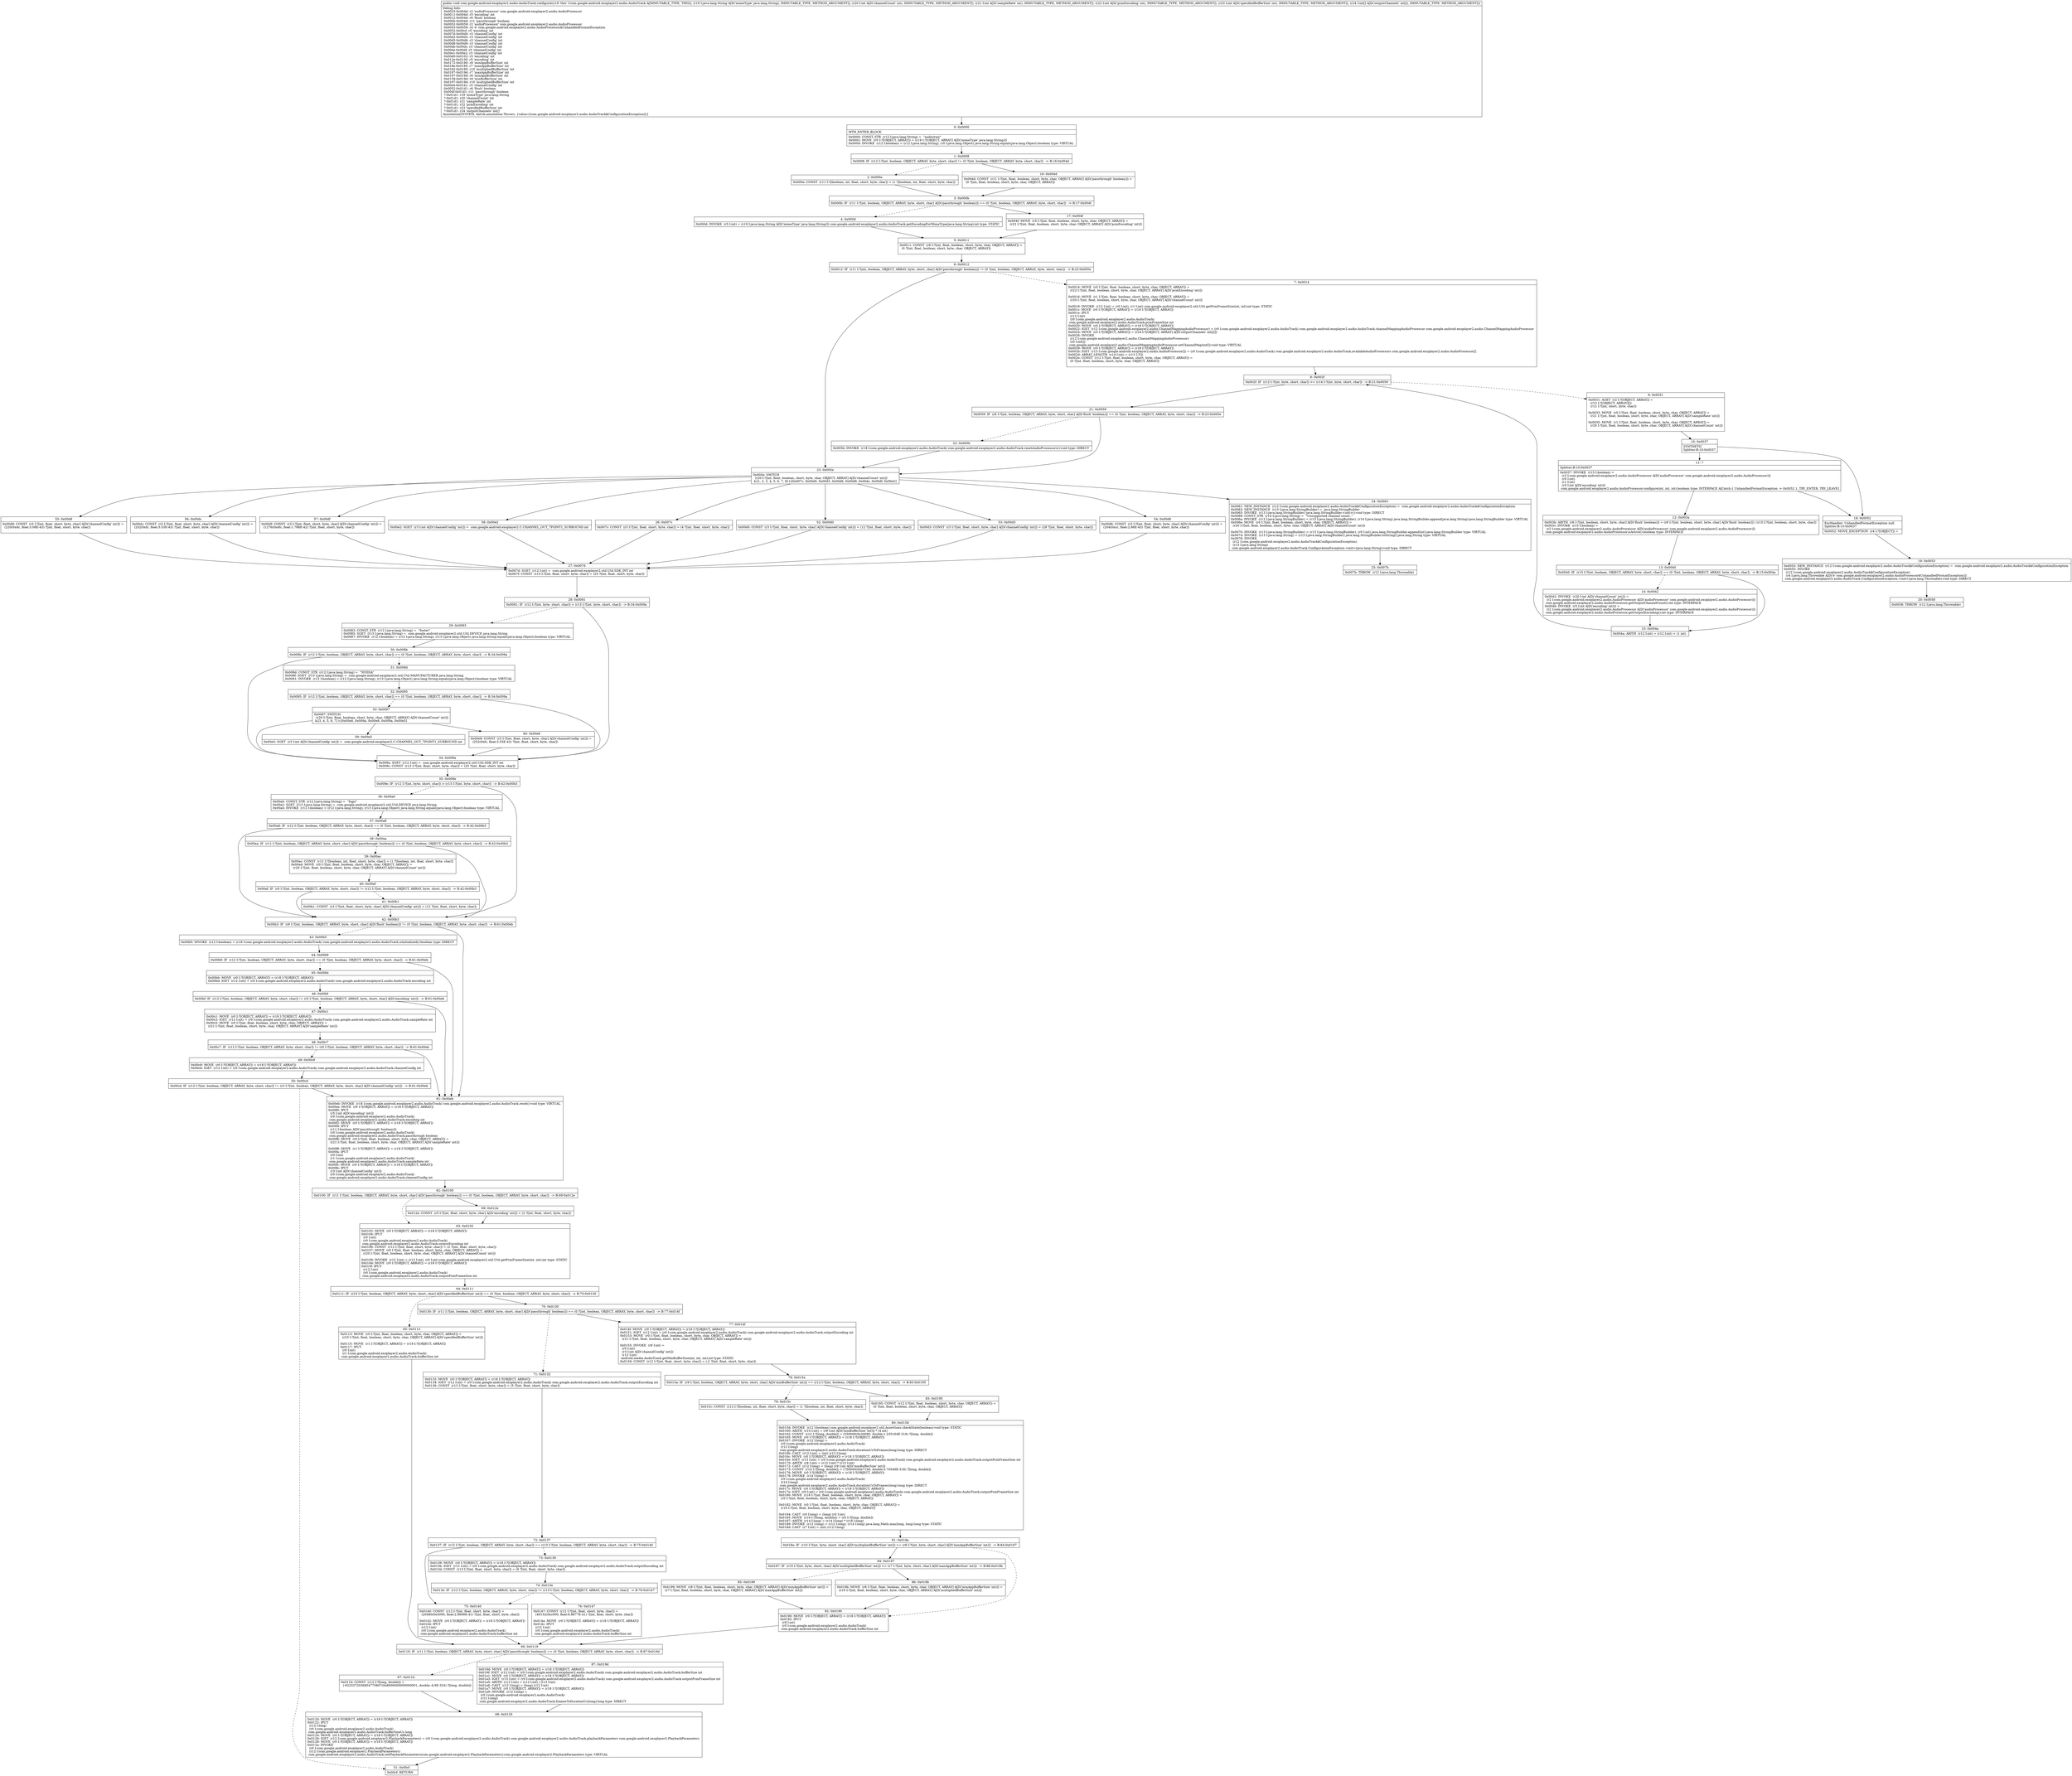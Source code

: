 digraph "CFG forcom.google.android.exoplayer2.audio.AudioTrack.configure(Ljava\/lang\/String;IIII[I)V" {
Node_0 [shape=record,label="{0\:\ 0x0000|MTH_ENTER_BLOCK\l|0x0000: CONST_STR  (r12 I:java.lang.String) =  \"audio\/raw\" \l0x0002: MOVE  (r0 I:?[OBJECT, ARRAY]) = (r19 I:?[OBJECT, ARRAY] A[D('mimeType' java.lang.String)]) \l0x0004: INVOKE  (r12 I:boolean) = (r12 I:java.lang.String), (r0 I:java.lang.Object) java.lang.String.equals(java.lang.Object):boolean type: VIRTUAL \l}"];
Node_1 [shape=record,label="{1\:\ 0x0008|0x0008: IF  (r12 I:?[int, boolean, OBJECT, ARRAY, byte, short, char]) != (0 ?[int, boolean, OBJECT, ARRAY, byte, short, char])  \-\> B:16:0x004d \l}"];
Node_2 [shape=record,label="{2\:\ 0x000a|0x000a: CONST  (r11 I:?[boolean, int, float, short, byte, char]) = (1 ?[boolean, int, float, short, byte, char]) \l}"];
Node_3 [shape=record,label="{3\:\ 0x000b|0x000b: IF  (r11 I:?[int, boolean, OBJECT, ARRAY, byte, short, char] A[D('passthrough' boolean)]) == (0 ?[int, boolean, OBJECT, ARRAY, byte, short, char])  \-\> B:17:0x004f \l}"];
Node_4 [shape=record,label="{4\:\ 0x000d|0x000d: INVOKE  (r5 I:int) = (r19 I:java.lang.String A[D('mimeType' java.lang.String)]) com.google.android.exoplayer2.audio.AudioTrack.getEncodingForMimeType(java.lang.String):int type: STATIC \l}"];
Node_5 [shape=record,label="{5\:\ 0x0011|0x0011: CONST  (r6 I:?[int, float, boolean, short, byte, char, OBJECT, ARRAY]) = \l  (0 ?[int, float, boolean, short, byte, char, OBJECT, ARRAY])\l \l}"];
Node_6 [shape=record,label="{6\:\ 0x0012|0x0012: IF  (r11 I:?[int, boolean, OBJECT, ARRAY, byte, short, char] A[D('passthrough' boolean)]) != (0 ?[int, boolean, OBJECT, ARRAY, byte, short, char])  \-\> B:23:0x005e \l}"];
Node_7 [shape=record,label="{7\:\ 0x0014|0x0014: MOVE  (r0 I:?[int, float, boolean, short, byte, char, OBJECT, ARRAY]) = \l  (r22 I:?[int, float, boolean, short, byte, char, OBJECT, ARRAY] A[D('pcmEncoding' int)])\l \l0x0016: MOVE  (r1 I:?[int, float, boolean, short, byte, char, OBJECT, ARRAY]) = \l  (r20 I:?[int, float, boolean, short, byte, char, OBJECT, ARRAY] A[D('channelCount' int)])\l \l0x0018: INVOKE  (r12 I:int) = (r0 I:int), (r1 I:int) com.google.android.exoplayer2.util.Util.getPcmFrameSize(int, int):int type: STATIC \l0x001c: MOVE  (r0 I:?[OBJECT, ARRAY]) = (r18 I:?[OBJECT, ARRAY]) \l0x001e: IPUT  \l  (r12 I:int)\l  (r0 I:com.google.android.exoplayer2.audio.AudioTrack)\l com.google.android.exoplayer2.audio.AudioTrack.pcmFrameSize int \l0x0020: MOVE  (r0 I:?[OBJECT, ARRAY]) = (r18 I:?[OBJECT, ARRAY]) \l0x0022: IGET  (r12 I:com.google.android.exoplayer2.audio.ChannelMappingAudioProcessor) = (r0 I:com.google.android.exoplayer2.audio.AudioTrack) com.google.android.exoplayer2.audio.AudioTrack.channelMappingAudioProcessor com.google.android.exoplayer2.audio.ChannelMappingAudioProcessor \l0x0024: MOVE  (r0 I:?[OBJECT, ARRAY]) = (r24 I:?[OBJECT, ARRAY] A[D('outputChannels' int[])]) \l0x0026: INVOKE  \l  (r12 I:com.google.android.exoplayer2.audio.ChannelMappingAudioProcessor)\l  (r0 I:int[])\l com.google.android.exoplayer2.audio.ChannelMappingAudioProcessor.setChannelMap(int[]):void type: VIRTUAL \l0x0029: MOVE  (r0 I:?[OBJECT, ARRAY]) = (r18 I:?[OBJECT, ARRAY]) \l0x002b: IGET  (r13 I:com.google.android.exoplayer2.audio.AudioProcessor[]) = (r0 I:com.google.android.exoplayer2.audio.AudioTrack) com.google.android.exoplayer2.audio.AudioTrack.availableAudioProcessors com.google.android.exoplayer2.audio.AudioProcessor[] \l0x002d: ARRAY_LENGTH  (r14 I:int) = (r13 I:?[]) \l0x002e: CONST  (r12 I:?[int, float, boolean, short, byte, char, OBJECT, ARRAY]) = \l  (0 ?[int, float, boolean, short, byte, char, OBJECT, ARRAY])\l \l}"];
Node_8 [shape=record,label="{8\:\ 0x002f|0x002f: IF  (r12 I:?[int, byte, short, char]) \>= (r14 I:?[int, byte, short, char])  \-\> B:21:0x0059 \l}"];
Node_9 [shape=record,label="{9\:\ 0x0031|0x0031: AGET  (r2 I:?[OBJECT, ARRAY]) = \l  (r13 I:?[OBJECT, ARRAY][])\l  (r12 I:?[int, short, byte, char])\l \l0x0033: MOVE  (r0 I:?[int, float, boolean, short, byte, char, OBJECT, ARRAY]) = \l  (r21 I:?[int, float, boolean, short, byte, char, OBJECT, ARRAY] A[D('sampleRate' int)])\l \l0x0035: MOVE  (r1 I:?[int, float, boolean, short, byte, char, OBJECT, ARRAY]) = \l  (r20 I:?[int, float, boolean, short, byte, char, OBJECT, ARRAY] A[D('channelCount' int)])\l \l}"];
Node_10 [shape=record,label="{10\:\ 0x0037|SYNTHETIC\lSplitter:B:10:0x0037\l}"];
Node_11 [shape=record,label="{11\:\ ?|Splitter:B:10:0x0037\l|0x0037: INVOKE  (r15 I:boolean) = \l  (r2 I:com.google.android.exoplayer2.audio.AudioProcessor A[D('audioProcessor' com.google.android.exoplayer2.audio.AudioProcessor)])\l  (r0 I:int)\l  (r1 I:int)\l  (r5 I:int A[D('encoding' int)])\l com.google.android.exoplayer2.audio.AudioProcessor.configure(int, int, int):boolean type: INTERFACE A[Catch:\{ UnhandledFormatException \-\> 0x0052 \}, TRY_ENTER, TRY_LEAVE]\l}"];
Node_12 [shape=record,label="{12\:\ 0x003a|0x003b: ARITH  (r6 I:?[int, boolean, short, byte, char] A[D('flush' boolean)]) = (r6 I:?[int, boolean, short, byte, char] A[D('flush' boolean)]) \| (r15 I:?[int, boolean, short, byte, char]) \l0x003c: INVOKE  (r15 I:boolean) = \l  (r2 I:com.google.android.exoplayer2.audio.AudioProcessor A[D('audioProcessor' com.google.android.exoplayer2.audio.AudioProcessor)])\l com.google.android.exoplayer2.audio.AudioProcessor.isActive():boolean type: INTERFACE \l}"];
Node_13 [shape=record,label="{13\:\ 0x0040|0x0040: IF  (r15 I:?[int, boolean, OBJECT, ARRAY, byte, short, char]) == (0 ?[int, boolean, OBJECT, ARRAY, byte, short, char])  \-\> B:15:0x004a \l}"];
Node_14 [shape=record,label="{14\:\ 0x0042|0x0042: INVOKE  (r20 I:int A[D('channelCount' int)]) = \l  (r2 I:com.google.android.exoplayer2.audio.AudioProcessor A[D('audioProcessor' com.google.android.exoplayer2.audio.AudioProcessor)])\l com.google.android.exoplayer2.audio.AudioProcessor.getOutputChannelCount():int type: INTERFACE \l0x0046: INVOKE  (r5 I:int A[D('encoding' int)]) = \l  (r2 I:com.google.android.exoplayer2.audio.AudioProcessor A[D('audioProcessor' com.google.android.exoplayer2.audio.AudioProcessor)])\l com.google.android.exoplayer2.audio.AudioProcessor.getOutputEncoding():int type: INTERFACE \l}"];
Node_15 [shape=record,label="{15\:\ 0x004a|0x004a: ARITH  (r12 I:int) = (r12 I:int) + (1 int) \l}"];
Node_16 [shape=record,label="{16\:\ 0x004d|0x004d: CONST  (r11 I:?[int, float, boolean, short, byte, char, OBJECT, ARRAY] A[D('passthrough' boolean)]) = \l  (0 ?[int, float, boolean, short, byte, char, OBJECT, ARRAY])\l \l}"];
Node_17 [shape=record,label="{17\:\ 0x004f|0x004f: MOVE  (r5 I:?[int, float, boolean, short, byte, char, OBJECT, ARRAY]) = \l  (r22 I:?[int, float, boolean, short, byte, char, OBJECT, ARRAY] A[D('pcmEncoding' int)])\l \l}"];
Node_18 [shape=record,label="{18\:\ 0x0052|ExcHandler: UnhandledFormatException null\lSplitter:B:10:0x0037\l|0x0052: MOVE_EXCEPTION  (r4 I:?[OBJECT]) =  \l}"];
Node_19 [shape=record,label="{19\:\ 0x0053|0x0053: NEW_INSTANCE  (r12 I:com.google.android.exoplayer2.audio.AudioTrack$ConfigurationException) =  com.google.android.exoplayer2.audio.AudioTrack$ConfigurationException \l0x0055: INVOKE  \l  (r12 I:com.google.android.exoplayer2.audio.AudioTrack$ConfigurationException)\l  (r4 I:java.lang.Throwable A[D('e' com.google.android.exoplayer2.audio.AudioProcessor$UnhandledFormatException)])\l com.google.android.exoplayer2.audio.AudioTrack.ConfigurationException.\<init\>(java.lang.Throwable):void type: DIRECT \l}"];
Node_20 [shape=record,label="{20\:\ 0x0058|0x0058: THROW  (r12 I:java.lang.Throwable) \l}"];
Node_21 [shape=record,label="{21\:\ 0x0059|0x0059: IF  (r6 I:?[int, boolean, OBJECT, ARRAY, byte, short, char] A[D('flush' boolean)]) == (0 ?[int, boolean, OBJECT, ARRAY, byte, short, char])  \-\> B:23:0x005e \l}"];
Node_22 [shape=record,label="{22\:\ 0x005b|0x005b: INVOKE  (r18 I:com.google.android.exoplayer2.audio.AudioTrack) com.google.android.exoplayer2.audio.AudioTrack.resetAudioProcessors():void type: DIRECT \l}"];
Node_23 [shape=record,label="{23\:\ 0x005e|0x005e: SWITCH  \l  (r20 I:?[int, float, boolean, short, byte, char, OBJECT, ARRAY] A[D('channelCount' int)])\l k:[1, 2, 3, 4, 5, 6, 7, 8] t:[0x007c, 0x00d0, 0x00d3, 0x00d6, 0x00d9, 0x00dc, 0x00df, 0x00e2] \l}"];
Node_24 [shape=record,label="{24\:\ 0x0061|0x0061: NEW_INSTANCE  (r12 I:com.google.android.exoplayer2.audio.AudioTrack$ConfigurationException) =  com.google.android.exoplayer2.audio.AudioTrack$ConfigurationException \l0x0063: NEW_INSTANCE  (r13 I:java.lang.StringBuilder) =  java.lang.StringBuilder \l0x0065: INVOKE  (r13 I:java.lang.StringBuilder) java.lang.StringBuilder.\<init\>():void type: DIRECT \l0x0068: CONST_STR  (r14 I:java.lang.String) =  \"Unsupported channel count: \" \l0x006a: INVOKE  (r13 I:java.lang.StringBuilder) = (r13 I:java.lang.StringBuilder), (r14 I:java.lang.String) java.lang.StringBuilder.append(java.lang.String):java.lang.StringBuilder type: VIRTUAL \l0x006e: MOVE  (r0 I:?[int, float, boolean, short, byte, char, OBJECT, ARRAY]) = \l  (r20 I:?[int, float, boolean, short, byte, char, OBJECT, ARRAY] A[D('channelCount' int)])\l \l0x0070: INVOKE  (r13 I:java.lang.StringBuilder) = (r13 I:java.lang.StringBuilder), (r0 I:int) java.lang.StringBuilder.append(int):java.lang.StringBuilder type: VIRTUAL \l0x0074: INVOKE  (r13 I:java.lang.String) = (r13 I:java.lang.StringBuilder) java.lang.StringBuilder.toString():java.lang.String type: VIRTUAL \l0x0078: INVOKE  \l  (r12 I:com.google.android.exoplayer2.audio.AudioTrack$ConfigurationException)\l  (r13 I:java.lang.String)\l com.google.android.exoplayer2.audio.AudioTrack.ConfigurationException.\<init\>(java.lang.String):void type: DIRECT \l}"];
Node_25 [shape=record,label="{25\:\ 0x007b|0x007b: THROW  (r12 I:java.lang.Throwable) \l}"];
Node_26 [shape=record,label="{26\:\ 0x007c|0x007c: CONST  (r3 I:?[int, float, short, byte, char]) = (4 ?[int, float, short, byte, char]) \l}"];
Node_27 [shape=record,label="{27\:\ 0x007d|0x007d: SGET  (r12 I:int) =  com.google.android.exoplayer2.util.Util.SDK_INT int \l0x007f: CONST  (r13 I:?[int, float, short, byte, char]) = (23 ?[int, float, short, byte, char]) \l}"];
Node_28 [shape=record,label="{28\:\ 0x0081|0x0081: IF  (r12 I:?[int, byte, short, char]) \> (r13 I:?[int, byte, short, char])  \-\> B:34:0x009a \l}"];
Node_29 [shape=record,label="{29\:\ 0x0083|0x0083: CONST_STR  (r12 I:java.lang.String) =  \"foster\" \l0x0085: SGET  (r13 I:java.lang.String) =  com.google.android.exoplayer2.util.Util.DEVICE java.lang.String \l0x0087: INVOKE  (r12 I:boolean) = (r12 I:java.lang.String), (r13 I:java.lang.Object) java.lang.String.equals(java.lang.Object):boolean type: VIRTUAL \l}"];
Node_30 [shape=record,label="{30\:\ 0x008b|0x008b: IF  (r12 I:?[int, boolean, OBJECT, ARRAY, byte, short, char]) == (0 ?[int, boolean, OBJECT, ARRAY, byte, short, char])  \-\> B:34:0x009a \l}"];
Node_31 [shape=record,label="{31\:\ 0x008d|0x008d: CONST_STR  (r12 I:java.lang.String) =  \"NVIDIA\" \l0x008f: SGET  (r13 I:java.lang.String) =  com.google.android.exoplayer2.util.Util.MANUFACTURER java.lang.String \l0x0091: INVOKE  (r12 I:boolean) = (r12 I:java.lang.String), (r13 I:java.lang.Object) java.lang.String.equals(java.lang.Object):boolean type: VIRTUAL \l}"];
Node_32 [shape=record,label="{32\:\ 0x0095|0x0095: IF  (r12 I:?[int, boolean, OBJECT, ARRAY, byte, short, char]) == (0 ?[int, boolean, OBJECT, ARRAY, byte, short, char])  \-\> B:34:0x009a \l}"];
Node_33 [shape=record,label="{33\:\ 0x0097|0x0097: SWITCH  \l  (r20 I:?[int, float, boolean, short, byte, char, OBJECT, ARRAY] A[D('channelCount' int)])\l k:[3, 4, 5, 6, 7] t:[0x00e8, 0x009a, 0x00e8, 0x009a, 0x00e5] \l}"];
Node_34 [shape=record,label="{34\:\ 0x009a|0x009a: SGET  (r12 I:int) =  com.google.android.exoplayer2.util.Util.SDK_INT int \l0x009c: CONST  (r13 I:?[int, float, short, byte, char]) = (25 ?[int, float, short, byte, char]) \l}"];
Node_35 [shape=record,label="{35\:\ 0x009e|0x009e: IF  (r12 I:?[int, byte, short, char]) \> (r13 I:?[int, byte, short, char])  \-\> B:42:0x00b3 \l}"];
Node_36 [shape=record,label="{36\:\ 0x00a0|0x00a0: CONST_STR  (r12 I:java.lang.String) =  \"fugu\" \l0x00a2: SGET  (r13 I:java.lang.String) =  com.google.android.exoplayer2.util.Util.DEVICE java.lang.String \l0x00a4: INVOKE  (r12 I:boolean) = (r12 I:java.lang.String), (r13 I:java.lang.Object) java.lang.String.equals(java.lang.Object):boolean type: VIRTUAL \l}"];
Node_37 [shape=record,label="{37\:\ 0x00a8|0x00a8: IF  (r12 I:?[int, boolean, OBJECT, ARRAY, byte, short, char]) == (0 ?[int, boolean, OBJECT, ARRAY, byte, short, char])  \-\> B:42:0x00b3 \l}"];
Node_38 [shape=record,label="{38\:\ 0x00aa|0x00aa: IF  (r11 I:?[int, boolean, OBJECT, ARRAY, byte, short, char] A[D('passthrough' boolean)]) == (0 ?[int, boolean, OBJECT, ARRAY, byte, short, char])  \-\> B:42:0x00b3 \l}"];
Node_39 [shape=record,label="{39\:\ 0x00ac|0x00ac: CONST  (r12 I:?[boolean, int, float, short, byte, char]) = (1 ?[boolean, int, float, short, byte, char]) \l0x00ad: MOVE  (r0 I:?[int, float, boolean, short, byte, char, OBJECT, ARRAY]) = \l  (r20 I:?[int, float, boolean, short, byte, char, OBJECT, ARRAY] A[D('channelCount' int)])\l \l}"];
Node_40 [shape=record,label="{40\:\ 0x00af|0x00af: IF  (r0 I:?[int, boolean, OBJECT, ARRAY, byte, short, char]) != (r12 I:?[int, boolean, OBJECT, ARRAY, byte, short, char])  \-\> B:42:0x00b3 \l}"];
Node_41 [shape=record,label="{41\:\ 0x00b1|0x00b1: CONST  (r3 I:?[int, float, short, byte, char] A[D('channelConfig' int)]) = (12 ?[int, float, short, byte, char]) \l}"];
Node_42 [shape=record,label="{42\:\ 0x00b3|0x00b3: IF  (r6 I:?[int, boolean, OBJECT, ARRAY, byte, short, char] A[D('flush' boolean)]) != (0 ?[int, boolean, OBJECT, ARRAY, byte, short, char])  \-\> B:61:0x00eb \l}"];
Node_43 [shape=record,label="{43\:\ 0x00b5|0x00b5: INVOKE  (r12 I:boolean) = (r18 I:com.google.android.exoplayer2.audio.AudioTrack) com.google.android.exoplayer2.audio.AudioTrack.isInitialized():boolean type: DIRECT \l}"];
Node_44 [shape=record,label="{44\:\ 0x00b9|0x00b9: IF  (r12 I:?[int, boolean, OBJECT, ARRAY, byte, short, char]) == (0 ?[int, boolean, OBJECT, ARRAY, byte, short, char])  \-\> B:61:0x00eb \l}"];
Node_45 [shape=record,label="{45\:\ 0x00bb|0x00bb: MOVE  (r0 I:?[OBJECT, ARRAY]) = (r18 I:?[OBJECT, ARRAY]) \l0x00bd: IGET  (r12 I:int) = (r0 I:com.google.android.exoplayer2.audio.AudioTrack) com.google.android.exoplayer2.audio.AudioTrack.encoding int \l}"];
Node_46 [shape=record,label="{46\:\ 0x00bf|0x00bf: IF  (r12 I:?[int, boolean, OBJECT, ARRAY, byte, short, char]) != (r5 I:?[int, boolean, OBJECT, ARRAY, byte, short, char] A[D('encoding' int)])  \-\> B:61:0x00eb \l}"];
Node_47 [shape=record,label="{47\:\ 0x00c1|0x00c1: MOVE  (r0 I:?[OBJECT, ARRAY]) = (r18 I:?[OBJECT, ARRAY]) \l0x00c3: IGET  (r12 I:int) = (r0 I:com.google.android.exoplayer2.audio.AudioTrack) com.google.android.exoplayer2.audio.AudioTrack.sampleRate int \l0x00c5: MOVE  (r0 I:?[int, float, boolean, short, byte, char, OBJECT, ARRAY]) = \l  (r21 I:?[int, float, boolean, short, byte, char, OBJECT, ARRAY] A[D('sampleRate' int)])\l \l}"];
Node_48 [shape=record,label="{48\:\ 0x00c7|0x00c7: IF  (r12 I:?[int, boolean, OBJECT, ARRAY, byte, short, char]) != (r0 I:?[int, boolean, OBJECT, ARRAY, byte, short, char])  \-\> B:61:0x00eb \l}"];
Node_49 [shape=record,label="{49\:\ 0x00c9|0x00c9: MOVE  (r0 I:?[OBJECT, ARRAY]) = (r18 I:?[OBJECT, ARRAY]) \l0x00cb: IGET  (r12 I:int) = (r0 I:com.google.android.exoplayer2.audio.AudioTrack) com.google.android.exoplayer2.audio.AudioTrack.channelConfig int \l}"];
Node_50 [shape=record,label="{50\:\ 0x00cd|0x00cd: IF  (r12 I:?[int, boolean, OBJECT, ARRAY, byte, short, char]) != (r3 I:?[int, boolean, OBJECT, ARRAY, byte, short, char] A[D('channelConfig' int)])  \-\> B:61:0x00eb \l}"];
Node_51 [shape=record,label="{51\:\ 0x00cf|0x00cf: RETURN   \l}"];
Node_52 [shape=record,label="{52\:\ 0x00d0|0x00d0: CONST  (r3 I:?[int, float, short, byte, char] A[D('channelConfig' int)]) = (12 ?[int, float, short, byte, char]) \l}"];
Node_53 [shape=record,label="{53\:\ 0x00d3|0x00d3: CONST  (r3 I:?[int, float, short, byte, char] A[D('channelConfig' int)]) = (28 ?[int, float, short, byte, char]) \l}"];
Node_54 [shape=record,label="{54\:\ 0x00d6|0x00d6: CONST  (r3 I:?[int, float, short, byte, char] A[D('channelConfig' int)]) = \l  (204(0xcc, float:2.86E\-43) ?[int, float, short, byte, char])\l \l}"];
Node_55 [shape=record,label="{55\:\ 0x00d9|0x00d9: CONST  (r3 I:?[int, float, short, byte, char] A[D('channelConfig' int)]) = \l  (220(0xdc, float:3.08E\-43) ?[int, float, short, byte, char])\l \l}"];
Node_56 [shape=record,label="{56\:\ 0x00dc|0x00dc: CONST  (r3 I:?[int, float, short, byte, char] A[D('channelConfig' int)]) = \l  (252(0xfc, float:3.53E\-43) ?[int, float, short, byte, char])\l \l}"];
Node_57 [shape=record,label="{57\:\ 0x00df|0x00df: CONST  (r3 I:?[int, float, short, byte, char] A[D('channelConfig' int)]) = \l  (1276(0x4fc, float:1.788E\-42) ?[int, float, short, byte, char])\l \l}"];
Node_58 [shape=record,label="{58\:\ 0x00e2|0x00e2: SGET  (r3 I:int A[D('channelConfig' int)]) =  com.google.android.exoplayer2.C.CHANNEL_OUT_7POINT1_SURROUND int \l}"];
Node_59 [shape=record,label="{59\:\ 0x00e5|0x00e5: SGET  (r3 I:int A[D('channelConfig' int)]) =  com.google.android.exoplayer2.C.CHANNEL_OUT_7POINT1_SURROUND int \l}"];
Node_60 [shape=record,label="{60\:\ 0x00e8|0x00e8: CONST  (r3 I:?[int, float, short, byte, char] A[D('channelConfig' int)]) = \l  (252(0xfc, float:3.53E\-43) ?[int, float, short, byte, char])\l \l}"];
Node_61 [shape=record,label="{61\:\ 0x00eb|0x00eb: INVOKE  (r18 I:com.google.android.exoplayer2.audio.AudioTrack) com.google.android.exoplayer2.audio.AudioTrack.reset():void type: VIRTUAL \l0x00ee: MOVE  (r0 I:?[OBJECT, ARRAY]) = (r18 I:?[OBJECT, ARRAY]) \l0x00f0: IPUT  \l  (r5 I:int A[D('encoding' int)])\l  (r0 I:com.google.android.exoplayer2.audio.AudioTrack)\l com.google.android.exoplayer2.audio.AudioTrack.encoding int \l0x00f2: MOVE  (r0 I:?[OBJECT, ARRAY]) = (r18 I:?[OBJECT, ARRAY]) \l0x00f4: IPUT  \l  (r11 I:boolean A[D('passthrough' boolean)])\l  (r0 I:com.google.android.exoplayer2.audio.AudioTrack)\l com.google.android.exoplayer2.audio.AudioTrack.passthrough boolean \l0x00f6: MOVE  (r0 I:?[int, float, boolean, short, byte, char, OBJECT, ARRAY]) = \l  (r21 I:?[int, float, boolean, short, byte, char, OBJECT, ARRAY] A[D('sampleRate' int)])\l \l0x00f8: MOVE  (r1 I:?[OBJECT, ARRAY]) = (r18 I:?[OBJECT, ARRAY]) \l0x00fa: IPUT  \l  (r0 I:int)\l  (r1 I:com.google.android.exoplayer2.audio.AudioTrack)\l com.google.android.exoplayer2.audio.AudioTrack.sampleRate int \l0x00fc: MOVE  (r0 I:?[OBJECT, ARRAY]) = (r18 I:?[OBJECT, ARRAY]) \l0x00fe: IPUT  \l  (r3 I:int A[D('channelConfig' int)])\l  (r0 I:com.google.android.exoplayer2.audio.AudioTrack)\l com.google.android.exoplayer2.audio.AudioTrack.channelConfig int \l}"];
Node_62 [shape=record,label="{62\:\ 0x0100|0x0100: IF  (r11 I:?[int, boolean, OBJECT, ARRAY, byte, short, char] A[D('passthrough' boolean)]) == (0 ?[int, boolean, OBJECT, ARRAY, byte, short, char])  \-\> B:69:0x012e \l}"];
Node_63 [shape=record,label="{63\:\ 0x0102|0x0102: MOVE  (r0 I:?[OBJECT, ARRAY]) = (r18 I:?[OBJECT, ARRAY]) \l0x0104: IPUT  \l  (r5 I:int)\l  (r0 I:com.google.android.exoplayer2.audio.AudioTrack)\l com.google.android.exoplayer2.audio.AudioTrack.outputEncoding int \l0x0106: CONST  (r12 I:?[int, float, short, byte, char]) = (2 ?[int, float, short, byte, char]) \l0x0107: MOVE  (r0 I:?[int, float, boolean, short, byte, char, OBJECT, ARRAY]) = \l  (r20 I:?[int, float, boolean, short, byte, char, OBJECT, ARRAY] A[D('channelCount' int)])\l \l0x0109: INVOKE  (r12 I:int) = (r12 I:int), (r0 I:int) com.google.android.exoplayer2.util.Util.getPcmFrameSize(int, int):int type: STATIC \l0x010d: MOVE  (r0 I:?[OBJECT, ARRAY]) = (r18 I:?[OBJECT, ARRAY]) \l0x010f: IPUT  \l  (r12 I:int)\l  (r0 I:com.google.android.exoplayer2.audio.AudioTrack)\l com.google.android.exoplayer2.audio.AudioTrack.outputPcmFrameSize int \l}"];
Node_64 [shape=record,label="{64\:\ 0x0111|0x0111: IF  (r23 I:?[int, boolean, OBJECT, ARRAY, byte, short, char] A[D('specifiedBufferSize' int)]) == (0 ?[int, boolean, OBJECT, ARRAY, byte, short, char])  \-\> B:70:0x0130 \l}"];
Node_65 [shape=record,label="{65\:\ 0x0113|0x0113: MOVE  (r0 I:?[int, float, boolean, short, byte, char, OBJECT, ARRAY]) = \l  (r23 I:?[int, float, boolean, short, byte, char, OBJECT, ARRAY] A[D('specifiedBufferSize' int)])\l \l0x0115: MOVE  (r1 I:?[OBJECT, ARRAY]) = (r18 I:?[OBJECT, ARRAY]) \l0x0117: IPUT  \l  (r0 I:int)\l  (r1 I:com.google.android.exoplayer2.audio.AudioTrack)\l com.google.android.exoplayer2.audio.AudioTrack.bufferSize int \l}"];
Node_66 [shape=record,label="{66\:\ 0x0119|0x0119: IF  (r11 I:?[int, boolean, OBJECT, ARRAY, byte, short, char] A[D('passthrough' boolean)]) == (0 ?[int, boolean, OBJECT, ARRAY, byte, short, char])  \-\> B:87:0x019d \l}"];
Node_67 [shape=record,label="{67\:\ 0x011b|0x011b: CONST  (r12 I:?[long, double]) = \l  (\-9223372036854775807(0x8000000000000001, double:\-4.9E\-324) ?[long, double])\l \l}"];
Node_68 [shape=record,label="{68\:\ 0x0120|0x0120: MOVE  (r0 I:?[OBJECT, ARRAY]) = (r18 I:?[OBJECT, ARRAY]) \l0x0122: IPUT  \l  (r12 I:long)\l  (r0 I:com.google.android.exoplayer2.audio.AudioTrack)\l com.google.android.exoplayer2.audio.AudioTrack.bufferSizeUs long \l0x0124: MOVE  (r0 I:?[OBJECT, ARRAY]) = (r18 I:?[OBJECT, ARRAY]) \l0x0126: IGET  (r12 I:com.google.android.exoplayer2.PlaybackParameters) = (r0 I:com.google.android.exoplayer2.audio.AudioTrack) com.google.android.exoplayer2.audio.AudioTrack.playbackParameters com.google.android.exoplayer2.PlaybackParameters \l0x0128: MOVE  (r0 I:?[OBJECT, ARRAY]) = (r18 I:?[OBJECT, ARRAY]) \l0x012a: INVOKE  \l  (r0 I:com.google.android.exoplayer2.audio.AudioTrack)\l  (r12 I:com.google.android.exoplayer2.PlaybackParameters)\l com.google.android.exoplayer2.audio.AudioTrack.setPlaybackParameters(com.google.android.exoplayer2.PlaybackParameters):com.google.android.exoplayer2.PlaybackParameters type: VIRTUAL \l}"];
Node_69 [shape=record,label="{69\:\ 0x012e|0x012e: CONST  (r5 I:?[int, float, short, byte, char] A[D('encoding' int)]) = (2 ?[int, float, short, byte, char]) \l}"];
Node_70 [shape=record,label="{70\:\ 0x0130|0x0130: IF  (r11 I:?[int, boolean, OBJECT, ARRAY, byte, short, char] A[D('passthrough' boolean)]) == (0 ?[int, boolean, OBJECT, ARRAY, byte, short, char])  \-\> B:77:0x014f \l}"];
Node_71 [shape=record,label="{71\:\ 0x0132|0x0132: MOVE  (r0 I:?[OBJECT, ARRAY]) = (r18 I:?[OBJECT, ARRAY]) \l0x0134: IGET  (r12 I:int) = (r0 I:com.google.android.exoplayer2.audio.AudioTrack) com.google.android.exoplayer2.audio.AudioTrack.outputEncoding int \l0x0136: CONST  (r13 I:?[int, float, short, byte, char]) = (5 ?[int, float, short, byte, char]) \l}"];
Node_72 [shape=record,label="{72\:\ 0x0137|0x0137: IF  (r12 I:?[int, boolean, OBJECT, ARRAY, byte, short, char]) == (r13 I:?[int, boolean, OBJECT, ARRAY, byte, short, char])  \-\> B:75:0x0140 \l}"];
Node_73 [shape=record,label="{73\:\ 0x0139|0x0139: MOVE  (r0 I:?[OBJECT, ARRAY]) = (r18 I:?[OBJECT, ARRAY]) \l0x013b: IGET  (r12 I:int) = (r0 I:com.google.android.exoplayer2.audio.AudioTrack) com.google.android.exoplayer2.audio.AudioTrack.outputEncoding int \l0x013d: CONST  (r13 I:?[int, float, short, byte, char]) = (6 ?[int, float, short, byte, char]) \l}"];
Node_74 [shape=record,label="{74\:\ 0x013e|0x013e: IF  (r12 I:?[int, boolean, OBJECT, ARRAY, byte, short, char]) != (r13 I:?[int, boolean, OBJECT, ARRAY, byte, short, char])  \-\> B:76:0x0147 \l}"];
Node_75 [shape=record,label="{75\:\ 0x0140|0x0140: CONST  (r12 I:?[int, float, short, byte, char]) = \l  (20480(0x5000, float:2.8699E\-41) ?[int, float, short, byte, char])\l \l0x0142: MOVE  (r0 I:?[OBJECT, ARRAY]) = (r18 I:?[OBJECT, ARRAY]) \l0x0144: IPUT  \l  (r12 I:int)\l  (r0 I:com.google.android.exoplayer2.audio.AudioTrack)\l com.google.android.exoplayer2.audio.AudioTrack.bufferSize int \l}"];
Node_76 [shape=record,label="{76\:\ 0x0147|0x0147: CONST  (r12 I:?[int, float, short, byte, char]) = \l  (49152(0xc000, float:6.8877E\-41) ?[int, float, short, byte, char])\l \l0x014a: MOVE  (r0 I:?[OBJECT, ARRAY]) = (r18 I:?[OBJECT, ARRAY]) \l0x014c: IPUT  \l  (r12 I:int)\l  (r0 I:com.google.android.exoplayer2.audio.AudioTrack)\l com.google.android.exoplayer2.audio.AudioTrack.bufferSize int \l}"];
Node_77 [shape=record,label="{77\:\ 0x014f|0x014f: MOVE  (r0 I:?[OBJECT, ARRAY]) = (r18 I:?[OBJECT, ARRAY]) \l0x0151: IGET  (r12 I:int) = (r0 I:com.google.android.exoplayer2.audio.AudioTrack) com.google.android.exoplayer2.audio.AudioTrack.outputEncoding int \l0x0153: MOVE  (r0 I:?[int, float, boolean, short, byte, char, OBJECT, ARRAY]) = \l  (r21 I:?[int, float, boolean, short, byte, char, OBJECT, ARRAY] A[D('sampleRate' int)])\l \l0x0155: INVOKE  (r9 I:int) = \l  (r0 I:int)\l  (r3 I:int A[D('channelConfig' int)])\l  (r12 I:int)\l android.media.AudioTrack.getMinBufferSize(int, int, int):int type: STATIC \l0x0159: CONST  (r12 I:?[int, float, short, byte, char]) = (\-2 ?[int, float, short, byte, char]) \l}"];
Node_78 [shape=record,label="{78\:\ 0x015a|0x015a: IF  (r9 I:?[int, boolean, OBJECT, ARRAY, byte, short, char] A[D('minBufferSize' int)]) == (r12 I:?[int, boolean, OBJECT, ARRAY, byte, short, char])  \-\> B:83:0x0195 \l}"];
Node_79 [shape=record,label="{79\:\ 0x015c|0x015c: CONST  (r12 I:?[boolean, int, float, short, byte, char]) = (1 ?[boolean, int, float, short, byte, char]) \l}"];
Node_80 [shape=record,label="{80\:\ 0x015d|0x015d: INVOKE  (r12 I:boolean) com.google.android.exoplayer2.util.Assertions.checkState(boolean):void type: STATIC \l0x0160: ARITH  (r10 I:int) = (r9 I:int A[D('minBufferSize' int)]) * (4 int) \l0x0162: CONST  (r12 I:?[long, double]) = (250000(0x3d090, double:1.235164E\-318) ?[long, double]) \l0x0165: MOVE  (r0 I:?[OBJECT, ARRAY]) = (r18 I:?[OBJECT, ARRAY]) \l0x0167: INVOKE  (r12 I:long) = \l  (r0 I:com.google.android.exoplayer2.audio.AudioTrack)\l  (r12 I:long)\l com.google.android.exoplayer2.audio.AudioTrack.durationUsToFrames(long):long type: DIRECT \l0x016b: CAST  (r12 I:int) = (int) (r12 I:long) \l0x016c: MOVE  (r0 I:?[OBJECT, ARRAY]) = (r18 I:?[OBJECT, ARRAY]) \l0x016e: IGET  (r13 I:int) = (r0 I:com.google.android.exoplayer2.audio.AudioTrack) com.google.android.exoplayer2.audio.AudioTrack.outputPcmFrameSize int \l0x0170: ARITH  (r8 I:int) = (r12 I:int) * (r13 I:int) \l0x0172: CAST  (r12 I:long) = (long) (r9 I:int A[D('minBufferSize' int)]) \l0x0173: CONST  (r14 I:?[long, double]) = (750000(0xb71b0, double:3.70549E\-318) ?[long, double]) \l0x0176: MOVE  (r0 I:?[OBJECT, ARRAY]) = (r18 I:?[OBJECT, ARRAY]) \l0x0178: INVOKE  (r14 I:long) = \l  (r0 I:com.google.android.exoplayer2.audio.AudioTrack)\l  (r14 I:long)\l com.google.android.exoplayer2.audio.AudioTrack.durationUsToFrames(long):long type: DIRECT \l0x017c: MOVE  (r0 I:?[OBJECT, ARRAY]) = (r18 I:?[OBJECT, ARRAY]) \l0x017e: IGET  (r0 I:int) = (r0 I:com.google.android.exoplayer2.audio.AudioTrack) com.google.android.exoplayer2.audio.AudioTrack.outputPcmFrameSize int \l0x0180: MOVE  (r16 I:?[int, float, boolean, short, byte, char, OBJECT, ARRAY]) = \l  (r0 I:?[int, float, boolean, short, byte, char, OBJECT, ARRAY])\l \l0x0182: MOVE  (r0 I:?[int, float, boolean, short, byte, char, OBJECT, ARRAY]) = \l  (r16 I:?[int, float, boolean, short, byte, char, OBJECT, ARRAY])\l \l0x0184: CAST  (r0 I:long) = (long) (r0 I:int) \l0x0185: MOVE  (r16 I:?[long, double]) = (r0 I:?[long, double]) \l0x0187: ARITH  (r14 I:long) = (r14 I:long) * (r16 I:long) \l0x0189: INVOKE  (r12 I:long) = (r12 I:long), (r14 I:long) java.lang.Math.max(long, long):long type: STATIC \l0x018d: CAST  (r7 I:int) = (int) (r12 I:long) \l}"];
Node_81 [shape=record,label="{81\:\ 0x018e|0x018e: IF  (r10 I:?[int, byte, short, char] A[D('multipliedBufferSize' int)]) \>= (r8 I:?[int, byte, short, char] A[D('minAppBufferSize' int)])  \-\> B:84:0x0197 \l}"];
Node_82 [shape=record,label="{82\:\ 0x0190|0x0190: MOVE  (r0 I:?[OBJECT, ARRAY]) = (r18 I:?[OBJECT, ARRAY]) \l0x0192: IPUT  \l  (r8 I:int)\l  (r0 I:com.google.android.exoplayer2.audio.AudioTrack)\l com.google.android.exoplayer2.audio.AudioTrack.bufferSize int \l}"];
Node_83 [shape=record,label="{83\:\ 0x0195|0x0195: CONST  (r12 I:?[int, float, boolean, short, byte, char, OBJECT, ARRAY]) = \l  (0 ?[int, float, boolean, short, byte, char, OBJECT, ARRAY])\l \l}"];
Node_84 [shape=record,label="{84\:\ 0x0197|0x0197: IF  (r10 I:?[int, byte, short, char] A[D('multipliedBufferSize' int)]) \<= (r7 I:?[int, byte, short, char] A[D('maxAppBufferSize' int)])  \-\> B:86:0x019b \l}"];
Node_85 [shape=record,label="{85\:\ 0x0199|0x0199: MOVE  (r8 I:?[int, float, boolean, short, byte, char, OBJECT, ARRAY] A[D('minAppBufferSize' int)]) = \l  (r7 I:?[int, float, boolean, short, byte, char, OBJECT, ARRAY] A[D('maxAppBufferSize' int)])\l \l}"];
Node_86 [shape=record,label="{86\:\ 0x019b|0x019b: MOVE  (r8 I:?[int, float, boolean, short, byte, char, OBJECT, ARRAY] A[D('minAppBufferSize' int)]) = \l  (r10 I:?[int, float, boolean, short, byte, char, OBJECT, ARRAY] A[D('multipliedBufferSize' int)])\l \l}"];
Node_87 [shape=record,label="{87\:\ 0x019d|0x019d: MOVE  (r0 I:?[OBJECT, ARRAY]) = (r18 I:?[OBJECT, ARRAY]) \l0x019f: IGET  (r12 I:int) = (r0 I:com.google.android.exoplayer2.audio.AudioTrack) com.google.android.exoplayer2.audio.AudioTrack.bufferSize int \l0x01a1: MOVE  (r0 I:?[OBJECT, ARRAY]) = (r18 I:?[OBJECT, ARRAY]) \l0x01a3: IGET  (r13 I:int) = (r0 I:com.google.android.exoplayer2.audio.AudioTrack) com.google.android.exoplayer2.audio.AudioTrack.outputPcmFrameSize int \l0x01a5: ARITH  (r12 I:int) = (r12 I:int) \/ (r13 I:int) \l0x01a6: CAST  (r12 I:long) = (long) (r12 I:int) \l0x01a7: MOVE  (r0 I:?[OBJECT, ARRAY]) = (r18 I:?[OBJECT, ARRAY]) \l0x01a9: INVOKE  (r12 I:long) = \l  (r0 I:com.google.android.exoplayer2.audio.AudioTrack)\l  (r12 I:long)\l com.google.android.exoplayer2.audio.AudioTrack.framesToDurationUs(long):long type: DIRECT \l}"];
MethodNode[shape=record,label="{public void com.google.android.exoplayer2.audio.AudioTrack.configure((r18 'this' I:com.google.android.exoplayer2.audio.AudioTrack A[IMMUTABLE_TYPE, THIS]), (r19 I:java.lang.String A[D('mimeType' java.lang.String), IMMUTABLE_TYPE, METHOD_ARGUMENT]), (r20 I:int A[D('channelCount' int), IMMUTABLE_TYPE, METHOD_ARGUMENT]), (r21 I:int A[D('sampleRate' int), IMMUTABLE_TYPE, METHOD_ARGUMENT]), (r22 I:int A[D('pcmEncoding' int), IMMUTABLE_TYPE, METHOD_ARGUMENT]), (r23 I:int A[D('specifiedBufferSize' int), IMMUTABLE_TYPE, METHOD_ARGUMENT]), (r24 I:int[] A[D('outputChannels' int[]), IMMUTABLE_TYPE, METHOD_ARGUMENT]))  | Debug Info:\l  0x0033\-0x004d: r2 'audioProcessor' com.google.android.exoplayer2.audio.AudioProcessor\l  0x0011\-0x004d: r5 'encoding' int\l  0x0012\-0x004d: r6 'flush' boolean\l  0x000b\-0x004d: r11 'passthrough' boolean\l  0x0052\-0x0059: r2 'audioProcessor' com.google.android.exoplayer2.audio.AudioProcessor\l  0x0053\-0x0059: r4 'e' com.google.android.exoplayer2.audio.AudioProcessor$UnhandledFormatException\l  0x0052\-0x00cf: r5 'encoding' int\l  0x007d\-0x00d0: r3 'channelConfig' int\l  0x00d2\-0x00d3: r3 'channelConfig' int\l  0x00d5\-0x00d6: r3 'channelConfig' int\l  0x00d8\-0x00d9: r3 'channelConfig' int\l  0x00db\-0x00dc: r3 'channelConfig' int\l  0x00de\-0x00df: r3 'channelConfig' int\l  0x00e1\-0x00e2: r3 'channelConfig' int\l  0x00d0\-0x0102: r5 'encoding' int\l  0x012e\-0x0130: r5 'encoding' int\l  0x0172\-0x0190: r8 'minAppBufferSize' int\l  0x018e\-0x0195: r7 'maxAppBufferSize' int\l  0x0162\-0x0195: r10 'multipliedBufferSize' int\l  0x0197\-0x019d: r7 'maxAppBufferSize' int\l  0x0197\-0x019d: r8 'minAppBufferSize' int\l  0x0159\-0x019d: r9 'minBufferSize' int\l  0x0197\-0x019d: r10 'multipliedBufferSize' int\l  0x00e4\-0x01d1: r3 'channelConfig' int\l  0x0052\-0x01d1: r6 'flush' boolean\l  0x004f\-0x01d1: r11 'passthrough' boolean\l  ?\-0x01d1: r19 'mimeType' java.lang.String\l  ?\-0x01d1: r20 'channelCount' int\l  ?\-0x01d1: r21 'sampleRate' int\l  ?\-0x01d1: r22 'pcmEncoding' int\l  ?\-0x01d1: r23 'specifiedBufferSize' int\l  ?\-0x01d1: r24 'outputChannels' int[]\lAnnotation[SYSTEM, dalvik.annotation.Throws, \{value=[com.google.android.exoplayer2.audio.AudioTrack$ConfigurationException]\}]\l}"];
MethodNode -> Node_0;
Node_0 -> Node_1;
Node_1 -> Node_2[style=dashed];
Node_1 -> Node_16;
Node_2 -> Node_3;
Node_3 -> Node_4[style=dashed];
Node_3 -> Node_17;
Node_4 -> Node_5;
Node_5 -> Node_6;
Node_6 -> Node_7[style=dashed];
Node_6 -> Node_23;
Node_7 -> Node_8;
Node_8 -> Node_9[style=dashed];
Node_8 -> Node_21;
Node_9 -> Node_10;
Node_10 -> Node_11;
Node_10 -> Node_18;
Node_11 -> Node_12;
Node_11 -> Node_18;
Node_12 -> Node_13;
Node_13 -> Node_14[style=dashed];
Node_13 -> Node_15;
Node_14 -> Node_15;
Node_15 -> Node_8;
Node_16 -> Node_3;
Node_17 -> Node_5;
Node_18 -> Node_19;
Node_19 -> Node_20;
Node_21 -> Node_22[style=dashed];
Node_21 -> Node_23;
Node_22 -> Node_23;
Node_23 -> Node_24;
Node_23 -> Node_26;
Node_23 -> Node_52;
Node_23 -> Node_53;
Node_23 -> Node_54;
Node_23 -> Node_55;
Node_23 -> Node_56;
Node_23 -> Node_57;
Node_23 -> Node_58;
Node_24 -> Node_25;
Node_26 -> Node_27;
Node_27 -> Node_28;
Node_28 -> Node_29[style=dashed];
Node_28 -> Node_34;
Node_29 -> Node_30;
Node_30 -> Node_31[style=dashed];
Node_30 -> Node_34;
Node_31 -> Node_32;
Node_32 -> Node_33[style=dashed];
Node_32 -> Node_34;
Node_33 -> Node_34;
Node_33 -> Node_59;
Node_33 -> Node_60;
Node_34 -> Node_35;
Node_35 -> Node_36[style=dashed];
Node_35 -> Node_42;
Node_36 -> Node_37;
Node_37 -> Node_38[style=dashed];
Node_37 -> Node_42;
Node_38 -> Node_39[style=dashed];
Node_38 -> Node_42;
Node_39 -> Node_40;
Node_40 -> Node_41[style=dashed];
Node_40 -> Node_42;
Node_41 -> Node_42;
Node_42 -> Node_43[style=dashed];
Node_42 -> Node_61;
Node_43 -> Node_44;
Node_44 -> Node_45[style=dashed];
Node_44 -> Node_61;
Node_45 -> Node_46;
Node_46 -> Node_47[style=dashed];
Node_46 -> Node_61;
Node_47 -> Node_48;
Node_48 -> Node_49[style=dashed];
Node_48 -> Node_61;
Node_49 -> Node_50;
Node_50 -> Node_51[style=dashed];
Node_50 -> Node_61;
Node_52 -> Node_27;
Node_53 -> Node_27;
Node_54 -> Node_27;
Node_55 -> Node_27;
Node_56 -> Node_27;
Node_57 -> Node_27;
Node_58 -> Node_27;
Node_59 -> Node_34;
Node_60 -> Node_34;
Node_61 -> Node_62;
Node_62 -> Node_63[style=dashed];
Node_62 -> Node_69;
Node_63 -> Node_64;
Node_64 -> Node_65[style=dashed];
Node_64 -> Node_70;
Node_65 -> Node_66;
Node_66 -> Node_67[style=dashed];
Node_66 -> Node_87;
Node_67 -> Node_68;
Node_68 -> Node_51;
Node_69 -> Node_63;
Node_70 -> Node_71[style=dashed];
Node_70 -> Node_77;
Node_71 -> Node_72;
Node_72 -> Node_73[style=dashed];
Node_72 -> Node_75;
Node_73 -> Node_74;
Node_74 -> Node_75[style=dashed];
Node_74 -> Node_76;
Node_75 -> Node_66;
Node_76 -> Node_66;
Node_77 -> Node_78;
Node_78 -> Node_79[style=dashed];
Node_78 -> Node_83;
Node_79 -> Node_80;
Node_80 -> Node_81;
Node_81 -> Node_82[style=dashed];
Node_81 -> Node_84;
Node_82 -> Node_66;
Node_83 -> Node_80;
Node_84 -> Node_85[style=dashed];
Node_84 -> Node_86;
Node_85 -> Node_82;
Node_86 -> Node_82;
Node_87 -> Node_68;
}

